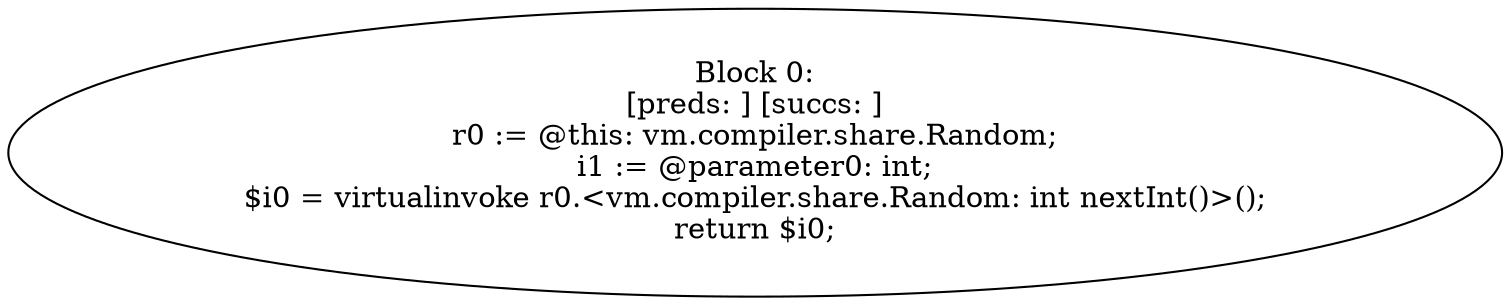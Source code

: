 digraph "unitGraph" {
    "Block 0:
[preds: ] [succs: ]
r0 := @this: vm.compiler.share.Random;
i1 := @parameter0: int;
$i0 = virtualinvoke r0.<vm.compiler.share.Random: int nextInt()>();
return $i0;
"
}
